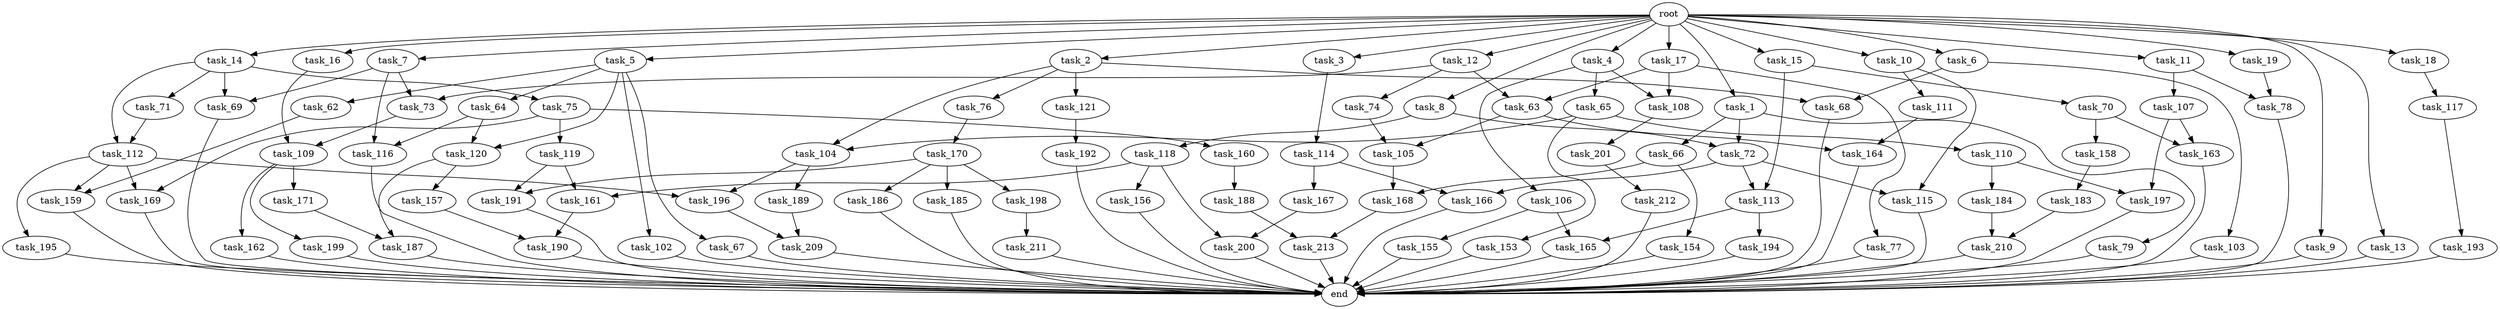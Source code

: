 digraph G {
  task_104 [size="2233382993.920000"];
  task_171 [size="154618822.656000"];
  task_195 [size="1391569403.904000"];
  task_64 [size="1717986918.400000"];
  task_17 [size="2.048000"];
  task_190 [size="1786706395.136000"];
  task_15 [size="2.048000"];
  task_112 [size="1666447310.848000"];
  task_69 [size="2783138807.808000"];
  task_11 [size="2.048000"];
  task_209 [size="1872605741.056000"];
  task_113 [size="1116691496.960000"];
  task_189 [size="154618822.656000"];
  task_199 [size="154618822.656000"];
  task_73 [size="2010044694.528000"];
  task_197 [size="137438953.472000"];
  task_67 [size="1717986918.400000"];
  task_109 [size="1460288880.640000"];
  task_7 [size="2.048000"];
  task_192 [size="1391569403.904000"];
  task_157 [size="1717986918.400000"];
  task_185 [size="618475290.624000"];
  task_115 [size="2559800508.416000"];
  task_75 [size="1391569403.904000"];
  task_18 [size="2.048000"];
  task_79 [size="274877906.944000"];
  task_63 [size="893353197.568000"];
  task_188 [size="1391569403.904000"];
  task_119 [size="1717986918.400000"];
  task_107 [size="1717986918.400000"];
  task_72 [size="1374389534.720000"];
  task_196 [size="1546188226.560000"];
  task_118 [size="1099511627.776000"];
  task_121 [size="841813590.016000"];
  task_105 [size="1047972020.224000"];
  task_198 [size="618475290.624000"];
  task_170 [size="68719476.736000"];
  task_3 [size="2.048000"];
  task_14 [size="2.048000"];
  task_187 [size="1786706395.136000"];
  task_153 [size="1391569403.904000"];
  task_108 [size="343597383.680000"];
  task_158 [size="68719476.736000"];
  task_9 [size="2.048000"];
  task_111 [size="1717986918.400000"];
  task_184 [size="68719476.736000"];
  task_62 [size="1717986918.400000"];
  end [size="0.000000"];
  root [size="0.000000"];
  task_167 [size="618475290.624000"];
  task_212 [size="274877906.944000"];
  task_161 [size="1666447310.848000"];
  task_165 [size="910533066.752000"];
  task_4 [size="2.048000"];
  task_70 [size="274877906.944000"];
  task_65 [size="68719476.736000"];
  task_78 [size="2147483648.000000"];
  task_19 [size="2.048000"];
  task_13 [size="2.048000"];
  task_194 [size="841813590.016000"];
  task_66 [size="274877906.944000"];
  task_120 [size="2147483648.000000"];
  task_5 [size="2.048000"];
  task_169 [size="3109556322.304000"];
  task_168 [size="1168231104.512000"];
  task_164 [size="2010044694.528000"];
  task_154 [size="68719476.736000"];
  task_200 [size="1666447310.848000"];
  task_6 [size="2.048000"];
  task_116 [size="1821066133.504000"];
  task_16 [size="2.048000"];
  task_201 [size="1717986918.400000"];
  task_106 [size="68719476.736000"];
  task_117 [size="618475290.624000"];
  task_213 [size="1236950581.248000"];
  task_155 [size="68719476.736000"];
  task_166 [size="1460288880.640000"];
  task_10 [size="2.048000"];
  task_110 [size="1391569403.904000"];
  task_193 [size="841813590.016000"];
  task_186 [size="618475290.624000"];
  task_74 [size="618475290.624000"];
  task_103 [size="274877906.944000"];
  task_160 [size="1717986918.400000"];
  task_183 [size="1717986918.400000"];
  task_159 [size="1821066133.504000"];
  task_156 [size="274877906.944000"];
  task_210 [size="858993459.200000"];
  task_68 [size="1116691496.960000"];
  task_2 [size="2.048000"];
  task_71 [size="1391569403.904000"];
  task_114 [size="618475290.624000"];
  task_12 [size="2.048000"];
  task_8 [size="2.048000"];
  task_191 [size="2010044694.528000"];
  task_163 [size="137438953.472000"];
  task_102 [size="1717986918.400000"];
  task_211 [size="429496729.600000"];
  task_162 [size="154618822.656000"];
  task_77 [size="274877906.944000"];
  task_76 [size="841813590.016000"];
  task_1 [size="2.048000"];

  task_104 -> task_189 [size="75497472.000000"];
  task_104 -> task_196 [size="75497472.000000"];
  task_171 -> task_187 [size="33554432.000000"];
  task_195 -> end [size="1.000000"];
  task_64 -> task_120 [size="209715200.000000"];
  task_64 -> task_116 [size="209715200.000000"];
  task_17 -> task_108 [size="134217728.000000"];
  task_17 -> task_77 [size="134217728.000000"];
  task_17 -> task_63 [size="134217728.000000"];
  task_190 -> end [size="1.000000"];
  task_15 -> task_113 [size="134217728.000000"];
  task_15 -> task_70 [size="134217728.000000"];
  task_112 -> task_169 [size="679477248.000000"];
  task_112 -> task_159 [size="679477248.000000"];
  task_112 -> task_195 [size="679477248.000000"];
  task_112 -> task_196 [size="679477248.000000"];
  task_69 -> end [size="1.000000"];
  task_11 -> task_78 [size="838860800.000000"];
  task_11 -> task_107 [size="838860800.000000"];
  task_209 -> end [size="1.000000"];
  task_113 -> task_165 [size="411041792.000000"];
  task_113 -> task_194 [size="411041792.000000"];
  task_189 -> task_209 [size="838860800.000000"];
  task_199 -> end [size="1.000000"];
  task_73 -> task_109 [size="33554432.000000"];
  task_197 -> end [size="1.000000"];
  task_67 -> end [size="1.000000"];
  task_109 -> task_162 [size="75497472.000000"];
  task_109 -> task_199 [size="75497472.000000"];
  task_109 -> task_171 [size="75497472.000000"];
  task_7 -> task_69 [size="679477248.000000"];
  task_7 -> task_73 [size="679477248.000000"];
  task_7 -> task_116 [size="679477248.000000"];
  task_192 -> end [size="1.000000"];
  task_157 -> task_190 [size="838860800.000000"];
  task_185 -> end [size="1.000000"];
  task_115 -> end [size="1.000000"];
  task_75 -> task_119 [size="838860800.000000"];
  task_75 -> task_169 [size="838860800.000000"];
  task_75 -> task_160 [size="838860800.000000"];
  task_18 -> task_117 [size="301989888.000000"];
  task_79 -> end [size="1.000000"];
  task_63 -> task_164 [size="301989888.000000"];
  task_63 -> task_105 [size="301989888.000000"];
  task_188 -> task_213 [size="301989888.000000"];
  task_119 -> task_161 [size="679477248.000000"];
  task_119 -> task_191 [size="679477248.000000"];
  task_107 -> task_197 [size="33554432.000000"];
  task_107 -> task_163 [size="33554432.000000"];
  task_72 -> task_113 [size="411041792.000000"];
  task_72 -> task_166 [size="411041792.000000"];
  task_72 -> task_115 [size="411041792.000000"];
  task_196 -> task_209 [size="75497472.000000"];
  task_118 -> task_161 [size="134217728.000000"];
  task_118 -> task_156 [size="134217728.000000"];
  task_118 -> task_200 [size="134217728.000000"];
  task_121 -> task_192 [size="679477248.000000"];
  task_105 -> task_168 [size="536870912.000000"];
  task_198 -> task_211 [size="209715200.000000"];
  task_170 -> task_198 [size="301989888.000000"];
  task_170 -> task_191 [size="301989888.000000"];
  task_170 -> task_185 [size="301989888.000000"];
  task_170 -> task_186 [size="301989888.000000"];
  task_3 -> task_114 [size="301989888.000000"];
  task_14 -> task_112 [size="679477248.000000"];
  task_14 -> task_71 [size="679477248.000000"];
  task_14 -> task_75 [size="679477248.000000"];
  task_14 -> task_69 [size="679477248.000000"];
  task_187 -> end [size="1.000000"];
  task_153 -> end [size="1.000000"];
  task_108 -> task_201 [size="838860800.000000"];
  task_158 -> task_183 [size="838860800.000000"];
  task_9 -> end [size="1.000000"];
  task_111 -> task_164 [size="679477248.000000"];
  task_184 -> task_210 [size="209715200.000000"];
  task_62 -> task_159 [size="209715200.000000"];
  root -> task_15 [size="1.000000"];
  root -> task_16 [size="1.000000"];
  root -> task_5 [size="1.000000"];
  root -> task_11 [size="1.000000"];
  root -> task_3 [size="1.000000"];
  root -> task_12 [size="1.000000"];
  root -> task_8 [size="1.000000"];
  root -> task_6 [size="1.000000"];
  root -> task_17 [size="1.000000"];
  root -> task_7 [size="1.000000"];
  root -> task_10 [size="1.000000"];
  root -> task_1 [size="1.000000"];
  root -> task_4 [size="1.000000"];
  root -> task_2 [size="1.000000"];
  root -> task_19 [size="1.000000"];
  root -> task_13 [size="1.000000"];
  root -> task_14 [size="1.000000"];
  root -> task_9 [size="1.000000"];
  root -> task_18 [size="1.000000"];
  task_167 -> task_200 [size="679477248.000000"];
  task_212 -> end [size="1.000000"];
  task_161 -> task_190 [size="33554432.000000"];
  task_165 -> end [size="1.000000"];
  task_4 -> task_65 [size="33554432.000000"];
  task_4 -> task_108 [size="33554432.000000"];
  task_4 -> task_106 [size="33554432.000000"];
  task_70 -> task_158 [size="33554432.000000"];
  task_70 -> task_163 [size="33554432.000000"];
  task_65 -> task_110 [size="679477248.000000"];
  task_65 -> task_104 [size="679477248.000000"];
  task_65 -> task_153 [size="679477248.000000"];
  task_78 -> end [size="1.000000"];
  task_19 -> task_78 [size="209715200.000000"];
  task_13 -> end [size="1.000000"];
  task_194 -> end [size="1.000000"];
  task_66 -> task_168 [size="33554432.000000"];
  task_66 -> task_154 [size="33554432.000000"];
  task_120 -> task_157 [size="838860800.000000"];
  task_120 -> task_187 [size="838860800.000000"];
  task_5 -> task_67 [size="838860800.000000"];
  task_5 -> task_62 [size="838860800.000000"];
  task_5 -> task_120 [size="838860800.000000"];
  task_5 -> task_64 [size="838860800.000000"];
  task_5 -> task_102 [size="838860800.000000"];
  task_169 -> end [size="1.000000"];
  task_168 -> task_213 [size="301989888.000000"];
  task_164 -> end [size="1.000000"];
  task_154 -> end [size="1.000000"];
  task_200 -> end [size="1.000000"];
  task_6 -> task_68 [size="134217728.000000"];
  task_6 -> task_103 [size="134217728.000000"];
  task_116 -> end [size="1.000000"];
  task_16 -> task_109 [size="679477248.000000"];
  task_201 -> task_212 [size="134217728.000000"];
  task_106 -> task_155 [size="33554432.000000"];
  task_106 -> task_165 [size="33554432.000000"];
  task_117 -> task_193 [size="411041792.000000"];
  task_213 -> end [size="1.000000"];
  task_155 -> end [size="1.000000"];
  task_166 -> end [size="1.000000"];
  task_10 -> task_111 [size="838860800.000000"];
  task_10 -> task_115 [size="838860800.000000"];
  task_110 -> task_197 [size="33554432.000000"];
  task_110 -> task_184 [size="33554432.000000"];
  task_193 -> end [size="1.000000"];
  task_186 -> end [size="1.000000"];
  task_74 -> task_105 [size="209715200.000000"];
  task_103 -> end [size="1.000000"];
  task_160 -> task_188 [size="679477248.000000"];
  task_183 -> task_210 [size="209715200.000000"];
  task_159 -> end [size="1.000000"];
  task_156 -> end [size="1.000000"];
  task_210 -> end [size="1.000000"];
  task_68 -> end [size="1.000000"];
  task_2 -> task_68 [size="411041792.000000"];
  task_2 -> task_121 [size="411041792.000000"];
  task_2 -> task_104 [size="411041792.000000"];
  task_2 -> task_76 [size="411041792.000000"];
  task_71 -> task_112 [size="134217728.000000"];
  task_114 -> task_166 [size="301989888.000000"];
  task_114 -> task_167 [size="301989888.000000"];
  task_12 -> task_63 [size="301989888.000000"];
  task_12 -> task_73 [size="301989888.000000"];
  task_12 -> task_74 [size="301989888.000000"];
  task_8 -> task_72 [size="536870912.000000"];
  task_8 -> task_118 [size="536870912.000000"];
  task_191 -> end [size="1.000000"];
  task_163 -> end [size="1.000000"];
  task_102 -> end [size="1.000000"];
  task_211 -> end [size="1.000000"];
  task_162 -> end [size="1.000000"];
  task_77 -> end [size="1.000000"];
  task_76 -> task_170 [size="33554432.000000"];
  task_1 -> task_66 [size="134217728.000000"];
  task_1 -> task_79 [size="134217728.000000"];
  task_1 -> task_72 [size="134217728.000000"];
}
